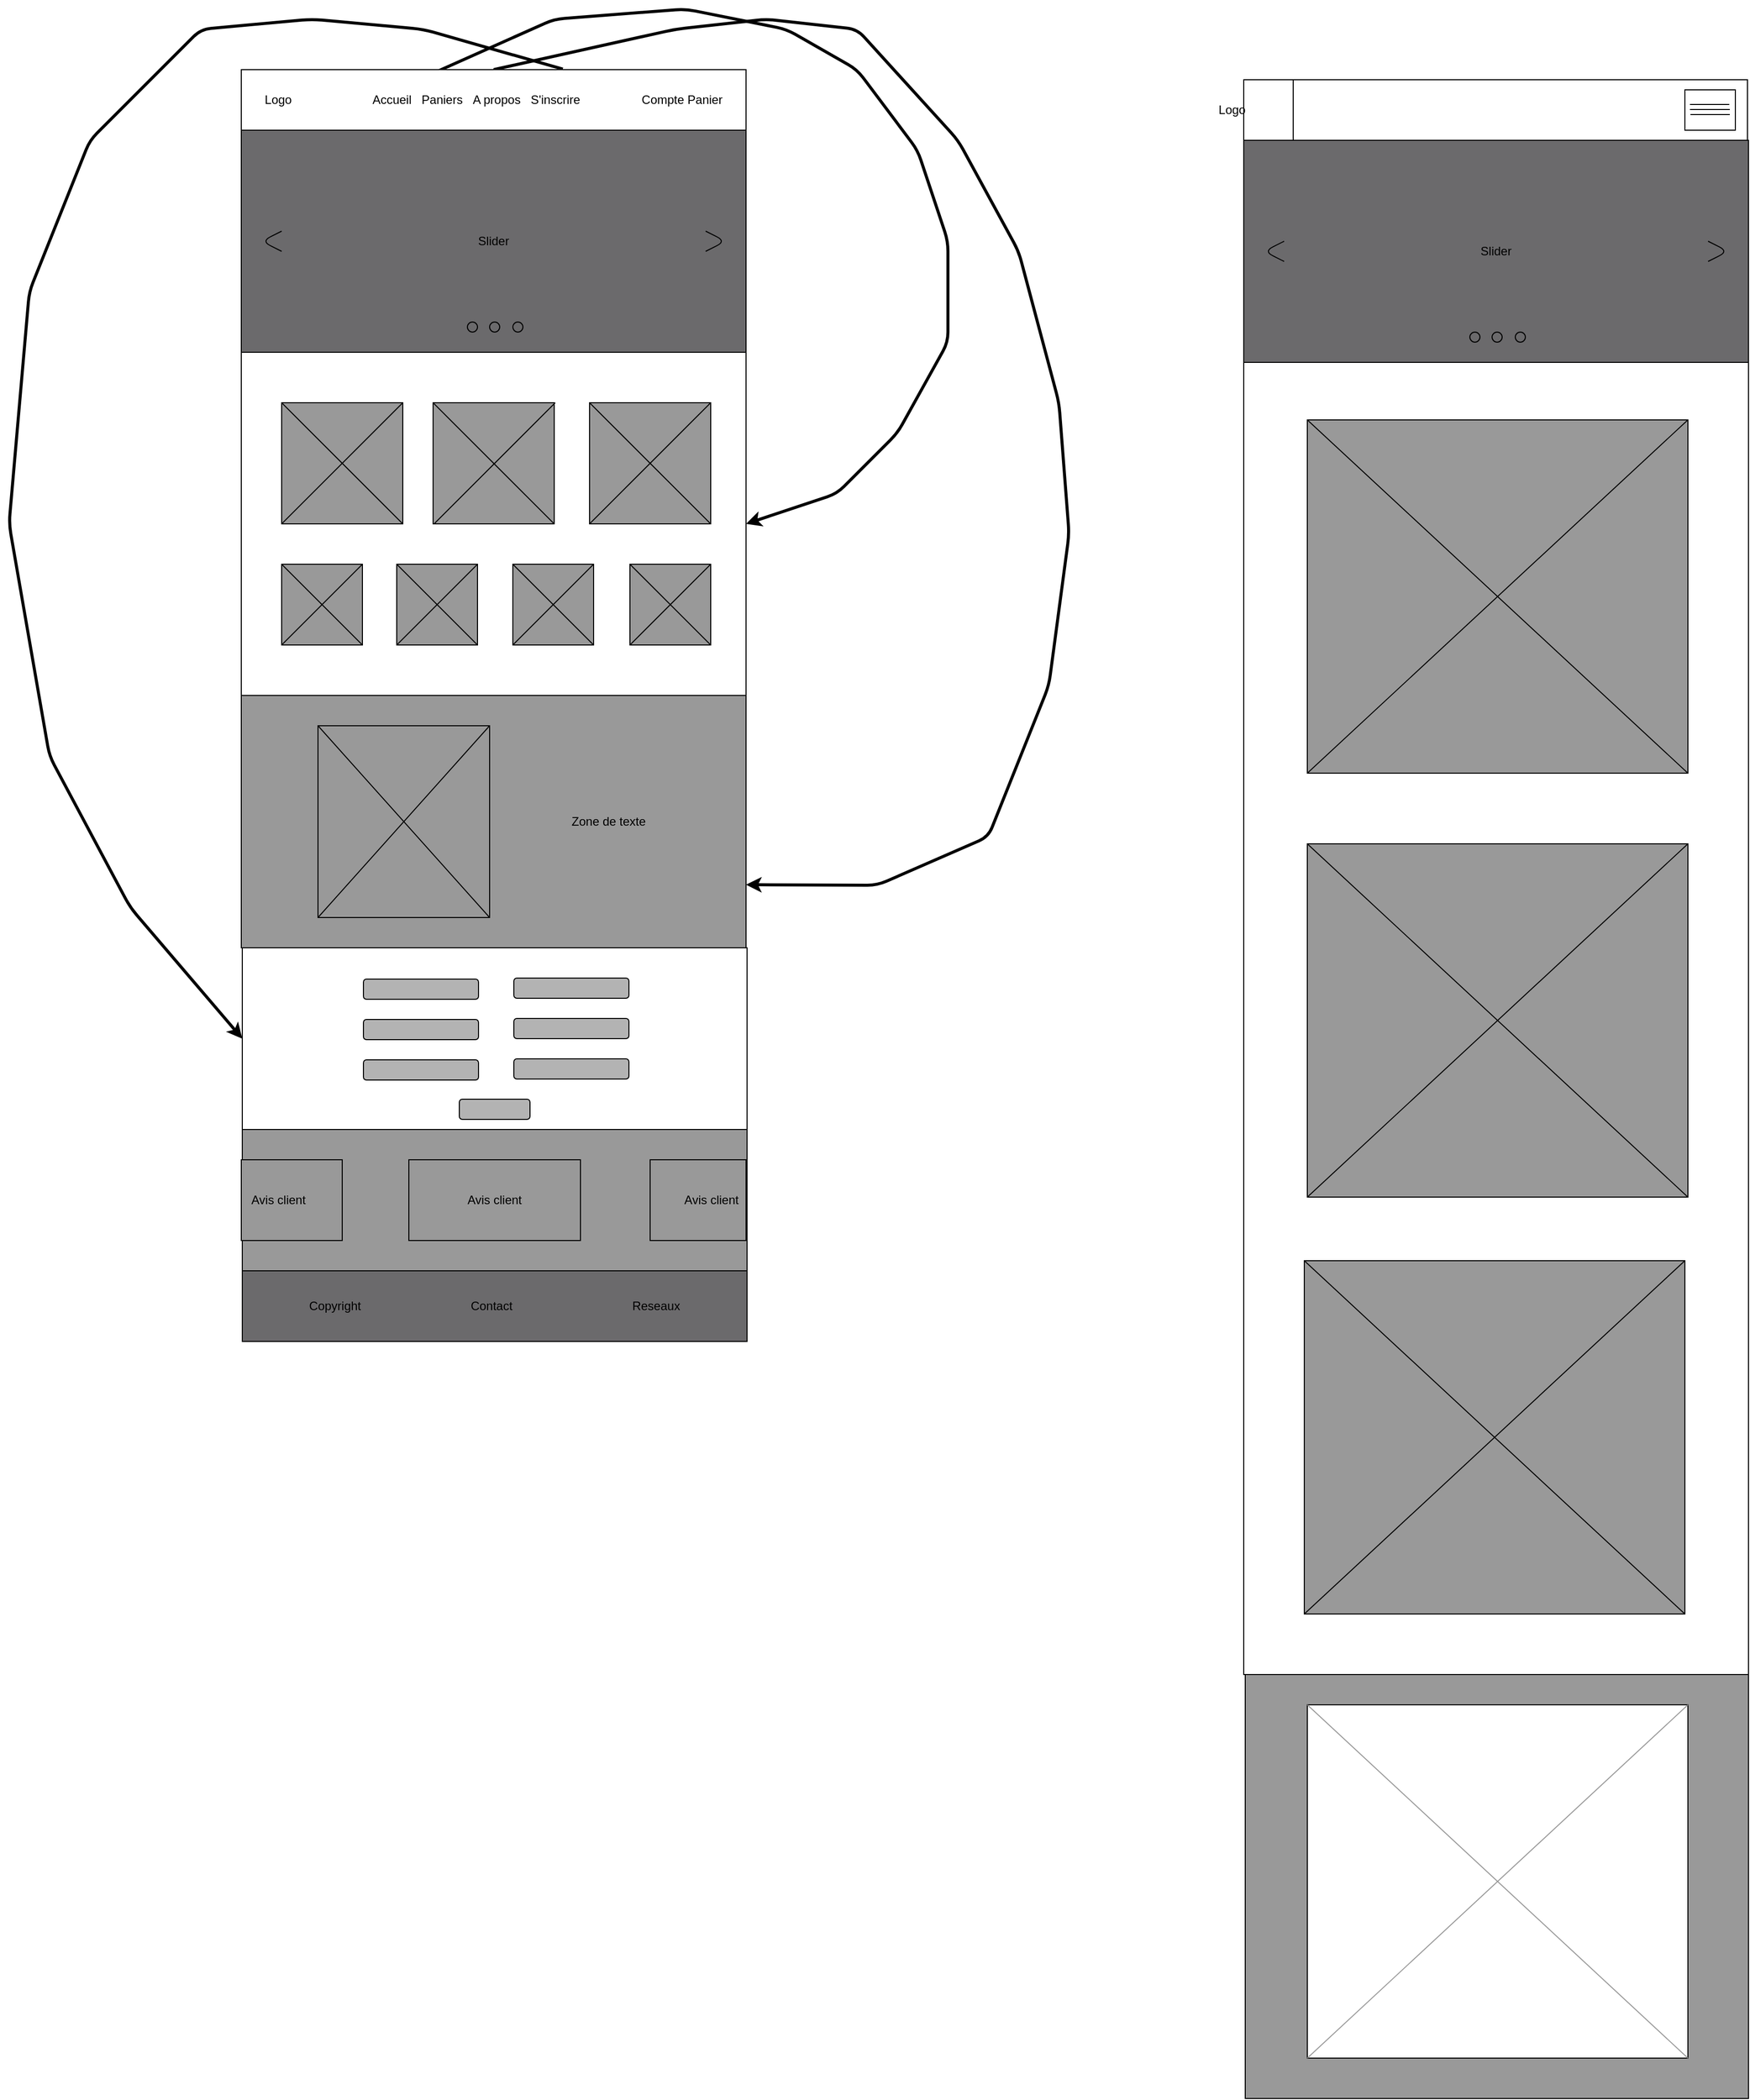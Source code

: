 <mxfile>
    <diagram id="BL9Lf0YGzoe6cAcqNsYM" name="Page-1">
        <mxGraphModel dx="3041" dy="949" grid="1" gridSize="10" guides="1" tooltips="1" connect="1" arrows="1" fold="1" page="1" pageScale="1" pageWidth="850" pageHeight="1100" math="0" shadow="0">
            <root>
                <mxCell id="0"/>
                <mxCell id="1" parent="0"/>
                <mxCell id="61" style="edgeStyle=none;html=1;exitX=0.5;exitY=0;exitDx=0;exitDy=0;entryX=1;entryY=0.75;entryDx=0;entryDy=0;endArrow=classic;endFill=1;strokeWidth=3;" parent="1" source="8" target="37" edge="1">
                    <mxGeometry relative="1" as="geometry">
                        <Array as="points">
                            <mxPoint x="450" y="40"/>
                            <mxPoint x="540" y="30"/>
                            <mxPoint x="630" y="40"/>
                            <mxPoint x="730" y="150"/>
                            <mxPoint x="790" y="260"/>
                            <mxPoint x="830" y="410"/>
                            <mxPoint x="840" y="540"/>
                            <mxPoint x="820" y="690"/>
                            <mxPoint x="760" y="840"/>
                            <mxPoint x="650" y="888"/>
                        </Array>
                    </mxGeometry>
                </mxCell>
                <mxCell id="63" style="edgeStyle=none;html=1;entryX=1;entryY=0.5;entryDx=0;entryDy=0;strokeWidth=3;endArrow=classic;endFill=1;exitX=0.391;exitY=0.019;exitDx=0;exitDy=0;exitPerimeter=0;" parent="1" source="8" target="29" edge="1">
                    <mxGeometry relative="1" as="geometry">
                        <Array as="points">
                            <mxPoint x="330" y="30"/>
                            <mxPoint x="460" y="20"/>
                            <mxPoint x="560" y="40"/>
                            <mxPoint x="630" y="80"/>
                            <mxPoint x="690" y="160"/>
                            <mxPoint x="720" y="250"/>
                            <mxPoint x="720" y="350"/>
                            <mxPoint x="670" y="440"/>
                            <mxPoint x="610" y="500"/>
                        </Array>
                    </mxGeometry>
                </mxCell>
                <mxCell id="78" style="edgeStyle=none;html=1;exitX=0.637;exitY=-0.009;exitDx=0;exitDy=0;entryX=0;entryY=0.5;entryDx=0;entryDy=0;strokeWidth=3;endArrow=classic;endFill=1;exitPerimeter=0;" parent="1" source="8" target="69" edge="1">
                    <mxGeometry relative="1" as="geometry">
                        <Array as="points">
                            <mxPoint x="200" y="40"/>
                            <mxPoint x="90" y="30"/>
                            <mxPoint x="-20" y="40"/>
                            <mxPoint x="-130" y="150"/>
                            <mxPoint x="-190" y="300"/>
                            <mxPoint x="-210" y="530"/>
                            <mxPoint x="-170" y="760"/>
                            <mxPoint x="-90" y="910"/>
                        </Array>
                    </mxGeometry>
                </mxCell>
                <mxCell id="8" value="Logo&lt;span style=&quot;white-space: pre;&quot;&gt;&#9;&lt;/span&gt;&lt;span style=&quot;white-space: pre;&quot;&gt;&#9;&lt;/span&gt;&lt;span style=&quot;white-space: pre;&quot;&gt;&#9;&lt;/span&gt;Accueil&amp;nbsp; &amp;nbsp;Paniers&amp;nbsp; &amp;nbsp;A propos&amp;nbsp; &amp;nbsp;S'inscrire&lt;span style=&quot;white-space: pre;&quot;&gt;&#9;&lt;/span&gt;&lt;span style=&quot;white-space: pre;&quot;&gt;&#9;&lt;span style=&quot;white-space: pre;&quot;&gt;&#9;&lt;/span&gt;&lt;/span&gt;Compte Panier" style="whiteSpace=wrap;html=1;" parent="1" vertex="1">
                    <mxGeometry x="20" y="80" width="500" height="60" as="geometry"/>
                </mxCell>
                <mxCell id="2" value="Slider" style="whiteSpace=wrap;html=1;fillColor=#6b6a6c;" parent="1" vertex="1">
                    <mxGeometry x="20" y="140" width="500" height="220" as="geometry"/>
                </mxCell>
                <mxCell id="20" value="" style="edgeStyle=none;orthogonalLoop=1;jettySize=auto;html=1;endArrow=none;endFill=0;" parent="1" edge="1">
                    <mxGeometry width="80" relative="1" as="geometry">
                        <mxPoint x="60" y="240" as="sourcePoint"/>
                        <mxPoint x="60" y="260" as="targetPoint"/>
                        <Array as="points">
                            <mxPoint x="40" y="250"/>
                        </Array>
                    </mxGeometry>
                </mxCell>
                <mxCell id="21" value="" style="edgeStyle=none;orthogonalLoop=1;jettySize=auto;html=1;endArrow=none;endFill=0;" parent="1" edge="1">
                    <mxGeometry width="80" relative="1" as="geometry">
                        <mxPoint x="480" y="240" as="sourcePoint"/>
                        <mxPoint x="480" y="260" as="targetPoint"/>
                        <Array as="points">
                            <mxPoint x="500" y="250"/>
                        </Array>
                    </mxGeometry>
                </mxCell>
                <mxCell id="23" value="" style="shape=stencil(tZRtDsIgDIZPw1/DRzyAQb0Hus4RERZAp7e3GzOR6dSYLSEkfQtPXwKFCBkqVQPhtCJiTThnlOKMcTOIVahhH5N4UV6rnYGUCdG7IzS6iD1D2wq8jm1WbAhd4Zp2CLl31iJEOxuyzFMeYUpb3EuvCdaXv2VRjfwTRPC9yaQSvv0du1jOA2Yz+c2xD/eT+50OnDtmc13cZGD2P1ZIVMYet5Cl83Dw7myLt2ZKbUzqoQ+OwRhdB/jSF8OmHTb1GH20fHeyF/+dmj6OTrgD);whiteSpace=wrap;html=1;gradientColor=default;" parent="1" vertex="1">
                    <mxGeometry x="244" y="330" width="10" height="10" as="geometry"/>
                </mxCell>
                <mxCell id="24" value="" style="shape=stencil(tZRtDsIgDIZPw1/DRzyAQb0Hus4RERZAp7e3GzOR6dSYLSEkfQtPXwKFCBkqVQPhtCJiTThnlOKMcTOIVahhH5N4UV6rnYGUCdG7IzS6iD1D2wq8jm1WbAhd4Zp2CLl31iJEOxuyzFMeYUpb3EuvCdaXv2VRjfwTRPC9yaQSvv0du1jOA2Yz+c2xD/eT+50OnDtmc13cZGD2P1ZIVMYet5Cl83Dw7myLt2ZKbUzqoQ+OwRhdB/jSF8OmHTb1GH20fHeyF/+dmj6OTrgD);whiteSpace=wrap;html=1;gradientColor=default;" parent="1" vertex="1">
                    <mxGeometry x="266" y="330" width="10" height="10" as="geometry"/>
                </mxCell>
                <mxCell id="25" value="" style="shape=stencil(tZRtDsIgDIZPw1/DRzyAQb0Hus4RERZAp7e3GzOR6dSYLSEkfQtPXwKFCBkqVQPhtCJiTThnlOKMcTOIVahhH5N4UV6rnYGUCdG7IzS6iD1D2wq8jm1WbAhd4Zp2CLl31iJEOxuyzFMeYUpb3EuvCdaXv2VRjfwTRPC9yaQSvv0du1jOA2Yz+c2xD/eT+50OnDtmc13cZGD2P1ZIVMYet5Cl83Dw7myLt2ZKbUzqoQ+OwRhdB/jSF8OmHTb1GH20fHeyF/+dmj6OTrgD);whiteSpace=wrap;html=1;gradientColor=default;" parent="1" vertex="1">
                    <mxGeometry x="289" y="330" width="10" height="10" as="geometry"/>
                </mxCell>
                <mxCell id="29" value="" style="whiteSpace=wrap;html=1;fillColor=#FFFFFF;gradientColor=none;" parent="1" vertex="1">
                    <mxGeometry x="20" y="360" width="500" height="340" as="geometry"/>
                </mxCell>
                <mxCell id="30" value="" style="whiteSpace=wrap;html=1;fillColor=#999999;gradientColor=none;strokeColor=#000000;" parent="1" vertex="1">
                    <mxGeometry x="365" y="410" width="120" height="120" as="geometry"/>
                </mxCell>
                <mxCell id="31" value="" style="whiteSpace=wrap;html=1;fillColor=#999999;gradientColor=none;strokeColor=#000000;" parent="1" vertex="1">
                    <mxGeometry x="210" y="410" width="120" height="120" as="geometry"/>
                </mxCell>
                <mxCell id="32" value="" style="whiteSpace=wrap;html=1;fillColor=#999999;gradientColor=none;strokeColor=#000000;" parent="1" vertex="1">
                    <mxGeometry x="60" y="410" width="120" height="120" as="geometry"/>
                </mxCell>
                <mxCell id="33" value="" style="whiteSpace=wrap;html=1;fillColor=#999999;gradientColor=none;strokeColor=#000000;" parent="1" vertex="1">
                    <mxGeometry x="60" y="570" width="80" height="80" as="geometry"/>
                </mxCell>
                <mxCell id="34" value="" style="whiteSpace=wrap;html=1;fillColor=#999999;gradientColor=none;strokeColor=#000000;" parent="1" vertex="1">
                    <mxGeometry x="174" y="570" width="80" height="80" as="geometry"/>
                </mxCell>
                <mxCell id="35" value="" style="whiteSpace=wrap;html=1;fillColor=#999999;gradientColor=none;strokeColor=#000000;" parent="1" vertex="1">
                    <mxGeometry x="289" y="570" width="80" height="80" as="geometry"/>
                </mxCell>
                <mxCell id="36" value="" style="whiteSpace=wrap;html=1;fillColor=#999999;gradientColor=none;strokeColor=#000000;" parent="1" vertex="1">
                    <mxGeometry x="405" y="570" width="80" height="80" as="geometry"/>
                </mxCell>
                <mxCell id="37" value="" style="whiteSpace=wrap;html=1;strokeColor=#000000;fillColor=#999999;gradientColor=none;" parent="1" vertex="1">
                    <mxGeometry x="20" y="700" width="500" height="250" as="geometry"/>
                </mxCell>
                <mxCell id="68" value="" style="edgeStyle=none;html=1;strokeWidth=3;endArrow=classic;endFill=1;" parent="1" source="38" edge="1">
                    <mxGeometry relative="1" as="geometry">
                        <mxPoint x="270" y="1100" as="targetPoint"/>
                    </mxGeometry>
                </mxCell>
                <mxCell id="38" value="Copyright&lt;span style=&quot;white-space: pre;&quot;&gt;&#9;&lt;/span&gt;&lt;span style=&quot;white-space: pre;&quot;&gt;&#9;&lt;span style=&quot;white-space: pre;&quot;&gt;&#9;&lt;/span&gt;&lt;span style=&quot;white-space: pre;&quot;&gt;&#9;&lt;/span&gt;&lt;/span&gt;&lt;span style=&quot;white-space: pre;&quot;&gt;&#9;&lt;/span&gt;Contact&lt;span style=&quot;white-space: pre;&quot;&gt;&#9;&lt;/span&gt;&lt;span style=&quot;white-space: pre;&quot;&gt;&#9;&lt;span style=&quot;white-space: pre;&quot;&gt;&#9;&lt;/span&gt;&lt;span style=&quot;white-space: pre;&quot;&gt;&#9;&lt;/span&gt;&lt;/span&gt;&lt;span style=&quot;white-space: pre;&quot;&gt;&#9;&lt;/span&gt;Reseaux" style="whiteSpace=wrap;html=1;fillColor=#6b6a6c;" parent="1" vertex="1">
                    <mxGeometry x="21" y="1270" width="500" height="70" as="geometry"/>
                </mxCell>
                <mxCell id="41" value="" style="whiteSpace=wrap;html=1;fillColor=#999999;gradientColor=none;strokeColor=#000000;" parent="1" vertex="1">
                    <mxGeometry x="96" y="730" width="170" height="190" as="geometry"/>
                </mxCell>
                <mxCell id="43" value="" style="edgeStyle=none;orthogonalLoop=1;jettySize=auto;html=1;endArrow=none;endFill=0;entryX=1;entryY=1;entryDx=0;entryDy=0;exitX=0;exitY=0;exitDx=0;exitDy=0;" parent="1" source="41" target="41" edge="1">
                    <mxGeometry width="80" relative="1" as="geometry">
                        <mxPoint x="190" y="880" as="sourcePoint"/>
                        <mxPoint x="270" y="880" as="targetPoint"/>
                        <Array as="points"/>
                    </mxGeometry>
                </mxCell>
                <mxCell id="44" value="" style="edgeStyle=none;orthogonalLoop=1;jettySize=auto;html=1;endArrow=none;endFill=0;entryX=0;entryY=1;entryDx=0;entryDy=0;exitX=1;exitY=0;exitDx=0;exitDy=0;" parent="1" source="41" target="41" edge="1">
                    <mxGeometry width="80" relative="1" as="geometry">
                        <mxPoint x="106.0" y="740" as="sourcePoint"/>
                        <mxPoint x="276" y="930" as="targetPoint"/>
                        <Array as="points"/>
                    </mxGeometry>
                </mxCell>
                <mxCell id="45" value="" style="edgeStyle=none;orthogonalLoop=1;jettySize=auto;html=1;endArrow=none;endFill=0;entryX=0;entryY=1;entryDx=0;entryDy=0;exitX=1;exitY=0;exitDx=0;exitDy=0;" parent="1" source="32" target="32" edge="1">
                    <mxGeometry width="80" relative="1" as="geometry">
                        <mxPoint x="205" y="375" as="sourcePoint"/>
                        <mxPoint x="35" y="565" as="targetPoint"/>
                        <Array as="points"/>
                    </mxGeometry>
                </mxCell>
                <mxCell id="46" value="" style="edgeStyle=none;orthogonalLoop=1;jettySize=auto;html=1;endArrow=none;endFill=0;entryX=0;entryY=1;entryDx=0;entryDy=0;exitX=1;exitY=0;exitDx=0;exitDy=0;" parent="1" edge="1">
                    <mxGeometry width="80" relative="1" as="geometry">
                        <mxPoint x="331" y="410" as="sourcePoint"/>
                        <mxPoint x="211" y="530" as="targetPoint"/>
                        <Array as="points"/>
                    </mxGeometry>
                </mxCell>
                <mxCell id="47" value="" style="edgeStyle=none;orthogonalLoop=1;jettySize=auto;html=1;endArrow=none;endFill=0;entryX=0;entryY=1;entryDx=0;entryDy=0;exitX=1;exitY=0;exitDx=0;exitDy=0;" parent="1" edge="1">
                    <mxGeometry width="80" relative="1" as="geometry">
                        <mxPoint x="485" y="410" as="sourcePoint"/>
                        <mxPoint x="365" y="530" as="targetPoint"/>
                        <Array as="points"/>
                    </mxGeometry>
                </mxCell>
                <mxCell id="48" value="" style="edgeStyle=none;orthogonalLoop=1;jettySize=auto;html=1;endArrow=none;endFill=0;entryX=1;entryY=1;entryDx=0;entryDy=0;exitX=0;exitY=0;exitDx=0;exitDy=0;" parent="1" source="30" target="30" edge="1">
                    <mxGeometry width="80" relative="1" as="geometry">
                        <mxPoint x="495" y="420" as="sourcePoint"/>
                        <mxPoint x="375" y="540" as="targetPoint"/>
                        <Array as="points"/>
                    </mxGeometry>
                </mxCell>
                <mxCell id="49" value="" style="edgeStyle=none;orthogonalLoop=1;jettySize=auto;html=1;endArrow=none;endFill=0;entryX=1;entryY=1;entryDx=0;entryDy=0;exitX=0;exitY=0;exitDx=0;exitDy=0;" parent="1" edge="1">
                    <mxGeometry width="80" relative="1" as="geometry">
                        <mxPoint x="210" y="410" as="sourcePoint"/>
                        <mxPoint x="330" y="530" as="targetPoint"/>
                        <Array as="points"/>
                    </mxGeometry>
                </mxCell>
                <mxCell id="50" value="" style="edgeStyle=none;orthogonalLoop=1;jettySize=auto;html=1;endArrow=none;endFill=0;entryX=1;entryY=1;entryDx=0;entryDy=0;exitX=0;exitY=0;exitDx=0;exitDy=0;" parent="1" edge="1">
                    <mxGeometry width="80" relative="1" as="geometry">
                        <mxPoint x="60" y="410" as="sourcePoint"/>
                        <mxPoint x="180" y="530" as="targetPoint"/>
                        <Array as="points"/>
                    </mxGeometry>
                </mxCell>
                <mxCell id="51" value="" style="edgeStyle=none;orthogonalLoop=1;jettySize=auto;html=1;endArrow=none;endFill=0;exitX=0;exitY=0;exitDx=0;exitDy=0;" parent="1" edge="1">
                    <mxGeometry width="80" relative="1" as="geometry">
                        <mxPoint x="60" y="570" as="sourcePoint"/>
                        <mxPoint x="140" y="650" as="targetPoint"/>
                        <Array as="points"/>
                    </mxGeometry>
                </mxCell>
                <mxCell id="52" value="" style="edgeStyle=none;orthogonalLoop=1;jettySize=auto;html=1;endArrow=none;endFill=0;exitX=0;exitY=0;exitDx=0;exitDy=0;" parent="1" edge="1">
                    <mxGeometry width="80" relative="1" as="geometry">
                        <mxPoint x="174" y="570" as="sourcePoint"/>
                        <mxPoint x="254" y="650" as="targetPoint"/>
                        <Array as="points"/>
                    </mxGeometry>
                </mxCell>
                <mxCell id="53" value="" style="edgeStyle=none;orthogonalLoop=1;jettySize=auto;html=1;endArrow=none;endFill=0;exitX=0;exitY=0;exitDx=0;exitDy=0;" parent="1" edge="1">
                    <mxGeometry width="80" relative="1" as="geometry">
                        <mxPoint x="289" y="570" as="sourcePoint"/>
                        <mxPoint x="369" y="650" as="targetPoint"/>
                        <Array as="points"/>
                    </mxGeometry>
                </mxCell>
                <mxCell id="54" value="" style="edgeStyle=none;orthogonalLoop=1;jettySize=auto;html=1;endArrow=none;endFill=0;exitX=0;exitY=0;exitDx=0;exitDy=0;" parent="1" edge="1">
                    <mxGeometry width="80" relative="1" as="geometry">
                        <mxPoint x="405" y="570" as="sourcePoint"/>
                        <mxPoint x="485" y="650" as="targetPoint"/>
                        <Array as="points"/>
                    </mxGeometry>
                </mxCell>
                <mxCell id="55" value="" style="edgeStyle=none;orthogonalLoop=1;jettySize=auto;html=1;endArrow=none;endFill=0;exitX=1;exitY=0;exitDx=0;exitDy=0;entryX=0;entryY=1;entryDx=0;entryDy=0;" parent="1" source="36" target="36" edge="1">
                    <mxGeometry width="80" relative="1" as="geometry">
                        <mxPoint x="415" y="580" as="sourcePoint"/>
                        <mxPoint x="495" y="660" as="targetPoint"/>
                        <Array as="points"/>
                    </mxGeometry>
                </mxCell>
                <mxCell id="56" value="" style="edgeStyle=none;orthogonalLoop=1;jettySize=auto;html=1;endArrow=none;endFill=0;exitX=1;exitY=0;exitDx=0;exitDy=0;entryX=0;entryY=1;entryDx=0;entryDy=0;" parent="1" edge="1">
                    <mxGeometry width="80" relative="1" as="geometry">
                        <mxPoint x="369" y="570" as="sourcePoint"/>
                        <mxPoint x="289" y="650" as="targetPoint"/>
                        <Array as="points"/>
                    </mxGeometry>
                </mxCell>
                <mxCell id="57" value="" style="edgeStyle=none;orthogonalLoop=1;jettySize=auto;html=1;endArrow=none;endFill=0;exitX=1;exitY=0;exitDx=0;exitDy=0;entryX=0;entryY=1;entryDx=0;entryDy=0;" parent="1" edge="1">
                    <mxGeometry width="80" relative="1" as="geometry">
                        <mxPoint x="140" y="570" as="sourcePoint"/>
                        <mxPoint x="60" y="650" as="targetPoint"/>
                        <Array as="points"/>
                    </mxGeometry>
                </mxCell>
                <mxCell id="58" value="" style="edgeStyle=none;orthogonalLoop=1;jettySize=auto;html=1;endArrow=none;endFill=0;exitX=1;exitY=0;exitDx=0;exitDy=0;entryX=0;entryY=1;entryDx=0;entryDy=0;" parent="1" edge="1">
                    <mxGeometry width="80" relative="1" as="geometry">
                        <mxPoint x="254" y="570" as="sourcePoint"/>
                        <mxPoint x="174" y="650" as="targetPoint"/>
                        <Array as="points"/>
                    </mxGeometry>
                </mxCell>
                <mxCell id="59" value="Zone de texte" style="whiteSpace=wrap;html=1;fillColor=#999999;gradientColor=none;strokeColor=none;dashed=1;" parent="1" vertex="1">
                    <mxGeometry x="299" y="730" width="170" height="190" as="geometry"/>
                </mxCell>
                <mxCell id="69" value="" style="whiteSpace=wrap;html=1;strokeColor=#000000;fillColor=#FFFFFF;gradientColor=none;" parent="1" vertex="1">
                    <mxGeometry x="21" y="950" width="500" height="180" as="geometry"/>
                </mxCell>
                <mxCell id="70" value="" style="whiteSpace=wrap;html=1;strokeColor=default;fillColor=#B3B3B3;gradientColor=none;rounded=1;" parent="1" vertex="1">
                    <mxGeometry x="141" y="981" width="114" height="20" as="geometry"/>
                </mxCell>
                <mxCell id="71" value="" style="whiteSpace=wrap;html=1;strokeColor=default;fillColor=#B3B3B3;gradientColor=none;rounded=1;" parent="1" vertex="1">
                    <mxGeometry x="141" y="1021" width="114" height="20" as="geometry"/>
                </mxCell>
                <mxCell id="72" value="" style="whiteSpace=wrap;html=1;strokeColor=default;fillColor=#B3B3B3;gradientColor=none;rounded=1;" parent="1" vertex="1">
                    <mxGeometry x="141" y="1061" width="114" height="20" as="geometry"/>
                </mxCell>
                <mxCell id="74" value="" style="whiteSpace=wrap;html=1;strokeColor=default;fillColor=#B3B3B3;gradientColor=none;rounded=1;" parent="1" vertex="1">
                    <mxGeometry x="290" y="980" width="114" height="20" as="geometry"/>
                </mxCell>
                <mxCell id="75" value="" style="whiteSpace=wrap;html=1;strokeColor=default;fillColor=#B3B3B3;gradientColor=none;rounded=1;" parent="1" vertex="1">
                    <mxGeometry x="290" y="1020" width="114" height="20" as="geometry"/>
                </mxCell>
                <mxCell id="76" value="" style="whiteSpace=wrap;html=1;strokeColor=default;fillColor=#B3B3B3;gradientColor=none;rounded=1;" parent="1" vertex="1">
                    <mxGeometry x="290" y="1060" width="114" height="20" as="geometry"/>
                </mxCell>
                <mxCell id="77" value="" style="whiteSpace=wrap;html=1;strokeColor=default;fillColor=#B3B3B3;gradientColor=none;rounded=1;" parent="1" vertex="1">
                    <mxGeometry x="236" y="1100" width="70" height="20" as="geometry"/>
                </mxCell>
                <mxCell id="79" value="" style="whiteSpace=wrap;html=1;strokeColor=#000000;fillColor=#999999;gradientColor=none;" parent="1" vertex="1">
                    <mxGeometry x="21" y="1130" width="500" height="140" as="geometry"/>
                </mxCell>
                <mxCell id="80" value="Avis client" style="whiteSpace=wrap;html=1;fillColor=#999999;gradientColor=none;strokeColor=#000000;" parent="1" vertex="1">
                    <mxGeometry x="186" y="1160" width="170" height="80" as="geometry"/>
                </mxCell>
                <mxCell id="81" value="&lt;span style=&quot;white-space: pre;&quot;&gt;&#9;&lt;/span&gt;Avis client" style="whiteSpace=wrap;html=1;fillColor=#999999;gradientColor=none;strokeColor=#000000;" parent="1" vertex="1">
                    <mxGeometry x="425" y="1160" width="95" height="80" as="geometry"/>
                </mxCell>
                <mxCell id="82" value="Avis client&lt;span style=&quot;white-space: pre;&quot;&gt;&#9;&lt;/span&gt;" style="whiteSpace=wrap;html=1;fillColor=#999999;gradientColor=none;strokeColor=#000000;" parent="1" vertex="1">
                    <mxGeometry x="20" y="1160" width="100" height="80" as="geometry"/>
                </mxCell>
                <mxCell id="83" value="Logo&lt;span style=&quot;white-space: pre;&quot;&gt;&#9;&lt;/span&gt;&lt;span style=&quot;white-space: pre;&quot;&gt;&#9;&lt;/span&gt;&lt;span style=&quot;white-space: pre;&quot;&gt;&#9;&lt;/span&gt;" style="whiteSpace=wrap;html=1;" vertex="1" parent="1">
                    <mxGeometry x="1013" y="90" width="57" height="60" as="geometry"/>
                </mxCell>
                <mxCell id="84" value="Slider" style="whiteSpace=wrap;html=1;fillColor=#6b6a6c;" vertex="1" parent="1">
                    <mxGeometry x="1013" y="150" width="500" height="220" as="geometry"/>
                </mxCell>
                <mxCell id="85" value="" style="edgeStyle=none;orthogonalLoop=1;jettySize=auto;html=1;endArrow=none;endFill=0;" edge="1" parent="1">
                    <mxGeometry width="80" relative="1" as="geometry">
                        <mxPoint x="1053" y="250" as="sourcePoint"/>
                        <mxPoint x="1053" y="270" as="targetPoint"/>
                        <Array as="points">
                            <mxPoint x="1033" y="260"/>
                        </Array>
                    </mxGeometry>
                </mxCell>
                <mxCell id="86" value="" style="edgeStyle=none;orthogonalLoop=1;jettySize=auto;html=1;endArrow=none;endFill=0;" edge="1" parent="1">
                    <mxGeometry width="80" relative="1" as="geometry">
                        <mxPoint x="1473" y="250" as="sourcePoint"/>
                        <mxPoint x="1473" y="270" as="targetPoint"/>
                        <Array as="points">
                            <mxPoint x="1493" y="260"/>
                        </Array>
                    </mxGeometry>
                </mxCell>
                <mxCell id="87" value="" style="shape=stencil(tZRtDsIgDIZPw1/DRzyAQb0Hus4RERZAp7e3GzOR6dSYLSEkfQtPXwKFCBkqVQPhtCJiTThnlOKMcTOIVahhH5N4UV6rnYGUCdG7IzS6iD1D2wq8jm1WbAhd4Zp2CLl31iJEOxuyzFMeYUpb3EuvCdaXv2VRjfwTRPC9yaQSvv0du1jOA2Yz+c2xD/eT+50OnDtmc13cZGD2P1ZIVMYet5Cl83Dw7myLt2ZKbUzqoQ+OwRhdB/jSF8OmHTb1GH20fHeyF/+dmj6OTrgD);whiteSpace=wrap;html=1;gradientColor=default;" vertex="1" parent="1">
                    <mxGeometry x="1237" y="340" width="10" height="10" as="geometry"/>
                </mxCell>
                <mxCell id="88" value="" style="shape=stencil(tZRtDsIgDIZPw1/DRzyAQb0Hus4RERZAp7e3GzOR6dSYLSEkfQtPXwKFCBkqVQPhtCJiTThnlOKMcTOIVahhH5N4UV6rnYGUCdG7IzS6iD1D2wq8jm1WbAhd4Zp2CLl31iJEOxuyzFMeYUpb3EuvCdaXv2VRjfwTRPC9yaQSvv0du1jOA2Yz+c2xD/eT+50OnDtmc13cZGD2P1ZIVMYet5Cl83Dw7myLt2ZKbUzqoQ+OwRhdB/jSF8OmHTb1GH20fHeyF/+dmj6OTrgD);whiteSpace=wrap;html=1;gradientColor=default;" vertex="1" parent="1">
                    <mxGeometry x="1259" y="340" width="10" height="10" as="geometry"/>
                </mxCell>
                <mxCell id="89" value="" style="shape=stencil(tZRtDsIgDIZPw1/DRzyAQb0Hus4RERZAp7e3GzOR6dSYLSEkfQtPXwKFCBkqVQPhtCJiTThnlOKMcTOIVahhH5N4UV6rnYGUCdG7IzS6iD1D2wq8jm1WbAhd4Zp2CLl31iJEOxuyzFMeYUpb3EuvCdaXv2VRjfwTRPC9yaQSvv0du1jOA2Yz+c2xD/eT+50OnDtmc13cZGD2P1ZIVMYet5Cl83Dw7myLt2ZKbUzqoQ+OwRhdB/jSF8OmHTb1GH20fHeyF/+dmj6OTrgD);whiteSpace=wrap;html=1;gradientColor=default;" vertex="1" parent="1">
                    <mxGeometry x="1282" y="340" width="10" height="10" as="geometry"/>
                </mxCell>
                <mxCell id="90" value="" style="whiteSpace=wrap;html=1;fillColor=#FFFFFF;gradientColor=none;" vertex="1" parent="1">
                    <mxGeometry x="1013" y="370" width="500" height="1300" as="geometry"/>
                </mxCell>
                <mxCell id="93" value="" style="whiteSpace=wrap;html=1;fillColor=#999999;gradientColor=none;strokeColor=#000000;" vertex="1" parent="1">
                    <mxGeometry x="1076" y="427" width="377" height="350" as="geometry"/>
                </mxCell>
                <mxCell id="104" value="" style="edgeStyle=none;orthogonalLoop=1;jettySize=auto;html=1;endArrow=none;endFill=0;entryX=0;entryY=1;entryDx=0;entryDy=0;exitX=1;exitY=0;exitDx=0;exitDy=0;" edge="1" parent="1" source="93" target="93">
                    <mxGeometry width="80" relative="1" as="geometry">
                        <mxPoint x="1198" y="385" as="sourcePoint"/>
                        <mxPoint x="1028" y="575" as="targetPoint"/>
                        <Array as="points"/>
                    </mxGeometry>
                </mxCell>
                <mxCell id="109" value="" style="edgeStyle=none;orthogonalLoop=1;jettySize=auto;html=1;endArrow=none;endFill=0;entryX=1;entryY=1;entryDx=0;entryDy=0;exitX=0;exitY=0;exitDx=0;exitDy=0;" edge="1" parent="1" source="93" target="93">
                    <mxGeometry width="80" relative="1" as="geometry">
                        <mxPoint x="1053" y="420" as="sourcePoint"/>
                        <mxPoint x="1173" y="540" as="targetPoint"/>
                        <Array as="points"/>
                    </mxGeometry>
                </mxCell>
                <mxCell id="131" value="" style="whiteSpace=wrap;html=1;" vertex="1" parent="1">
                    <mxGeometry x="1062" y="90" width="450" height="60" as="geometry"/>
                </mxCell>
                <mxCell id="136" value="" style="whiteSpace=wrap;html=1;" vertex="1" parent="1">
                    <mxGeometry x="1450" y="100" width="50" height="40" as="geometry"/>
                </mxCell>
                <mxCell id="142" value="" style="orthogonalLoop=1;jettySize=auto;html=1;rounded=1;labelBackgroundColor=default;strokeColor=default;fontFamily=Helvetica;fontSize=11;fontColor=default;endArrow=classic;shape=link;width=5;" edge="1" parent="1">
                    <mxGeometry width="80" relative="1" as="geometry">
                        <mxPoint x="1455" y="117" as="sourcePoint"/>
                        <mxPoint x="1494" y="117" as="targetPoint"/>
                    </mxGeometry>
                </mxCell>
                <mxCell id="143" value="" style="orthogonalLoop=1;jettySize=auto;html=1;rounded=1;labelBackgroundColor=default;strokeColor=default;fontFamily=Helvetica;fontSize=11;fontColor=default;endArrow=classic;shape=link;width=5;" edge="1" parent="1">
                    <mxGeometry width="80" relative="1" as="geometry">
                        <mxPoint x="1455.5" y="121.94" as="sourcePoint"/>
                        <mxPoint x="1494.5" y="121.94" as="targetPoint"/>
                    </mxGeometry>
                </mxCell>
                <mxCell id="145" value="" style="whiteSpace=wrap;html=1;fillColor=#999999;gradientColor=none;strokeColor=#000000;" vertex="1" parent="1">
                    <mxGeometry x="1076" y="847" width="377" height="350" as="geometry"/>
                </mxCell>
                <mxCell id="146" value="" style="edgeStyle=none;orthogonalLoop=1;jettySize=auto;html=1;endArrow=none;endFill=0;entryX=0;entryY=1;entryDx=0;entryDy=0;exitX=1;exitY=0;exitDx=0;exitDy=0;" edge="1" parent="1" source="145" target="145">
                    <mxGeometry width="80" relative="1" as="geometry">
                        <mxPoint x="1198" y="805" as="sourcePoint"/>
                        <mxPoint x="1028" y="995" as="targetPoint"/>
                        <Array as="points"/>
                    </mxGeometry>
                </mxCell>
                <mxCell id="147" value="" style="edgeStyle=none;orthogonalLoop=1;jettySize=auto;html=1;endArrow=none;endFill=0;entryX=1;entryY=1;entryDx=0;entryDy=0;exitX=0;exitY=0;exitDx=0;exitDy=0;" edge="1" parent="1" target="145" source="145">
                    <mxGeometry width="80" relative="1" as="geometry">
                        <mxPoint x="1053.0" y="840" as="sourcePoint"/>
                        <mxPoint x="1173" y="960" as="targetPoint"/>
                        <Array as="points"/>
                    </mxGeometry>
                </mxCell>
                <mxCell id="148" value="" style="whiteSpace=wrap;html=1;fillColor=#999999;gradientColor=none;strokeColor=#000000;" vertex="1" parent="1">
                    <mxGeometry x="1073" y="1260" width="377" height="350" as="geometry"/>
                </mxCell>
                <mxCell id="149" value="" style="edgeStyle=none;orthogonalLoop=1;jettySize=auto;html=1;endArrow=none;endFill=0;entryX=0;entryY=1;entryDx=0;entryDy=0;exitX=1;exitY=0;exitDx=0;exitDy=0;" edge="1" parent="1">
                    <mxGeometry width="80" relative="1" as="geometry">
                        <mxPoint x="1450.0" y="1260.0" as="sourcePoint"/>
                        <mxPoint x="1073" y="1610.0" as="targetPoint"/>
                        <Array as="points"/>
                    </mxGeometry>
                </mxCell>
                <mxCell id="150" value="" style="edgeStyle=none;orthogonalLoop=1;jettySize=auto;html=1;endArrow=none;endFill=0;entryX=1;entryY=1;entryDx=0;entryDy=0;exitX=0;exitY=0;exitDx=0;exitDy=0;" edge="1" parent="1">
                    <mxGeometry width="80" relative="1" as="geometry">
                        <mxPoint x="1073" y="1260.0" as="sourcePoint"/>
                        <mxPoint x="1450.0" y="1610.0" as="targetPoint"/>
                        <Array as="points"/>
                    </mxGeometry>
                </mxCell>
                <mxCell id="151" value="" style="whiteSpace=wrap;html=1;strokeColor=#000000;fillColor=#999999;gradientColor=none;" vertex="1" parent="1">
                    <mxGeometry x="1014.5" y="1670" width="498.5" height="420" as="geometry"/>
                </mxCell>
                <mxCell id="152" value="" style="whiteSpace=wrap;html=1;fillColor=#FFFFFF;gradientColor=none;strokeColor=#000000;" vertex="1" parent="1">
                    <mxGeometry x="1076" y="1700" width="377" height="350" as="geometry"/>
                </mxCell>
                <mxCell id="153" value="" style="edgeStyle=none;orthogonalLoop=1;jettySize=auto;html=1;endArrow=none;endFill=0;entryX=0;entryY=1;entryDx=0;entryDy=0;exitX=1;exitY=0;exitDx=0;exitDy=0;strokeColor=#999999;" edge="1" parent="1">
                    <mxGeometry width="80" relative="1" as="geometry">
                        <mxPoint x="1453.0" y="1700.0" as="sourcePoint"/>
                        <mxPoint x="1076" y="2050.0" as="targetPoint"/>
                        <Array as="points"/>
                    </mxGeometry>
                </mxCell>
                <mxCell id="154" value="" style="edgeStyle=none;orthogonalLoop=1;jettySize=auto;html=1;endArrow=none;endFill=0;entryX=1;entryY=1;entryDx=0;entryDy=0;exitX=0;exitY=0;exitDx=0;exitDy=0;strokeColor=#999999;" edge="1" parent="1">
                    <mxGeometry width="80" relative="1" as="geometry">
                        <mxPoint x="1076" y="1700.0" as="sourcePoint"/>
                        <mxPoint x="1453.0" y="2050.0" as="targetPoint"/>
                        <Array as="points"/>
                    </mxGeometry>
                </mxCell>
            </root>
        </mxGraphModel>
    </diagram>
</mxfile>